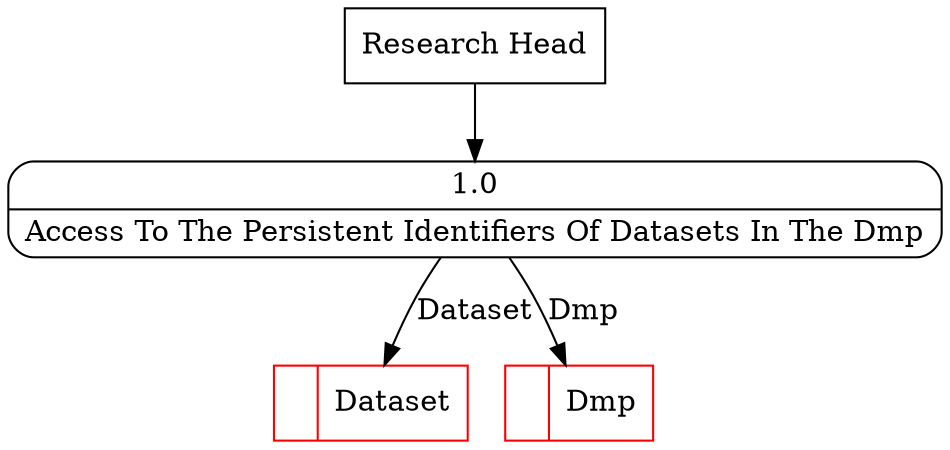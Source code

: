 digraph dfd2{ 
node[shape=record]
200 [label="<f0>  |<f1> Dataset " color=red];
201 [label="<f0>  |<f1> Dmp " color=red];
202 [label="Research Head" shape=box];
203 [label="{<f0> 1.0|<f1> Access To The Persistent Identifiers Of Datasets In The Dmp }" shape=Mrecord];
202 -> 203
203 -> 200 [label="Dataset"]
203 -> 201 [label="Dmp"]
}